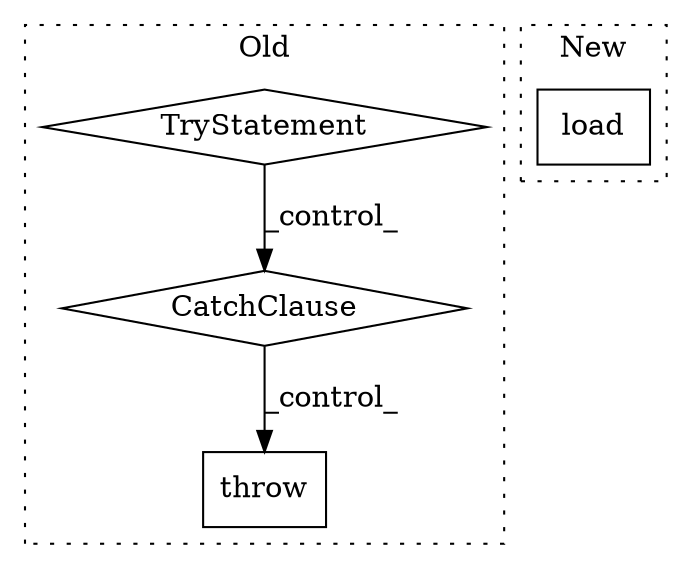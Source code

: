 digraph G {
subgraph cluster0 {
1 [label="CatchClause" a="12" s="6254,6285" l="11,2" shape="diamond"];
3 [label="TryStatement" a="54" s="6177" l="4" shape="diamond"];
4 [label="throw" a="53" s="6295" l="6" shape="box"];
label = "Old";
style="dotted";
}
subgraph cluster1 {
2 [label="load" a="32" s="3571,3594" l="5,1" shape="box"];
label = "New";
style="dotted";
}
1 -> 4 [label="_control_"];
3 -> 1 [label="_control_"];
}